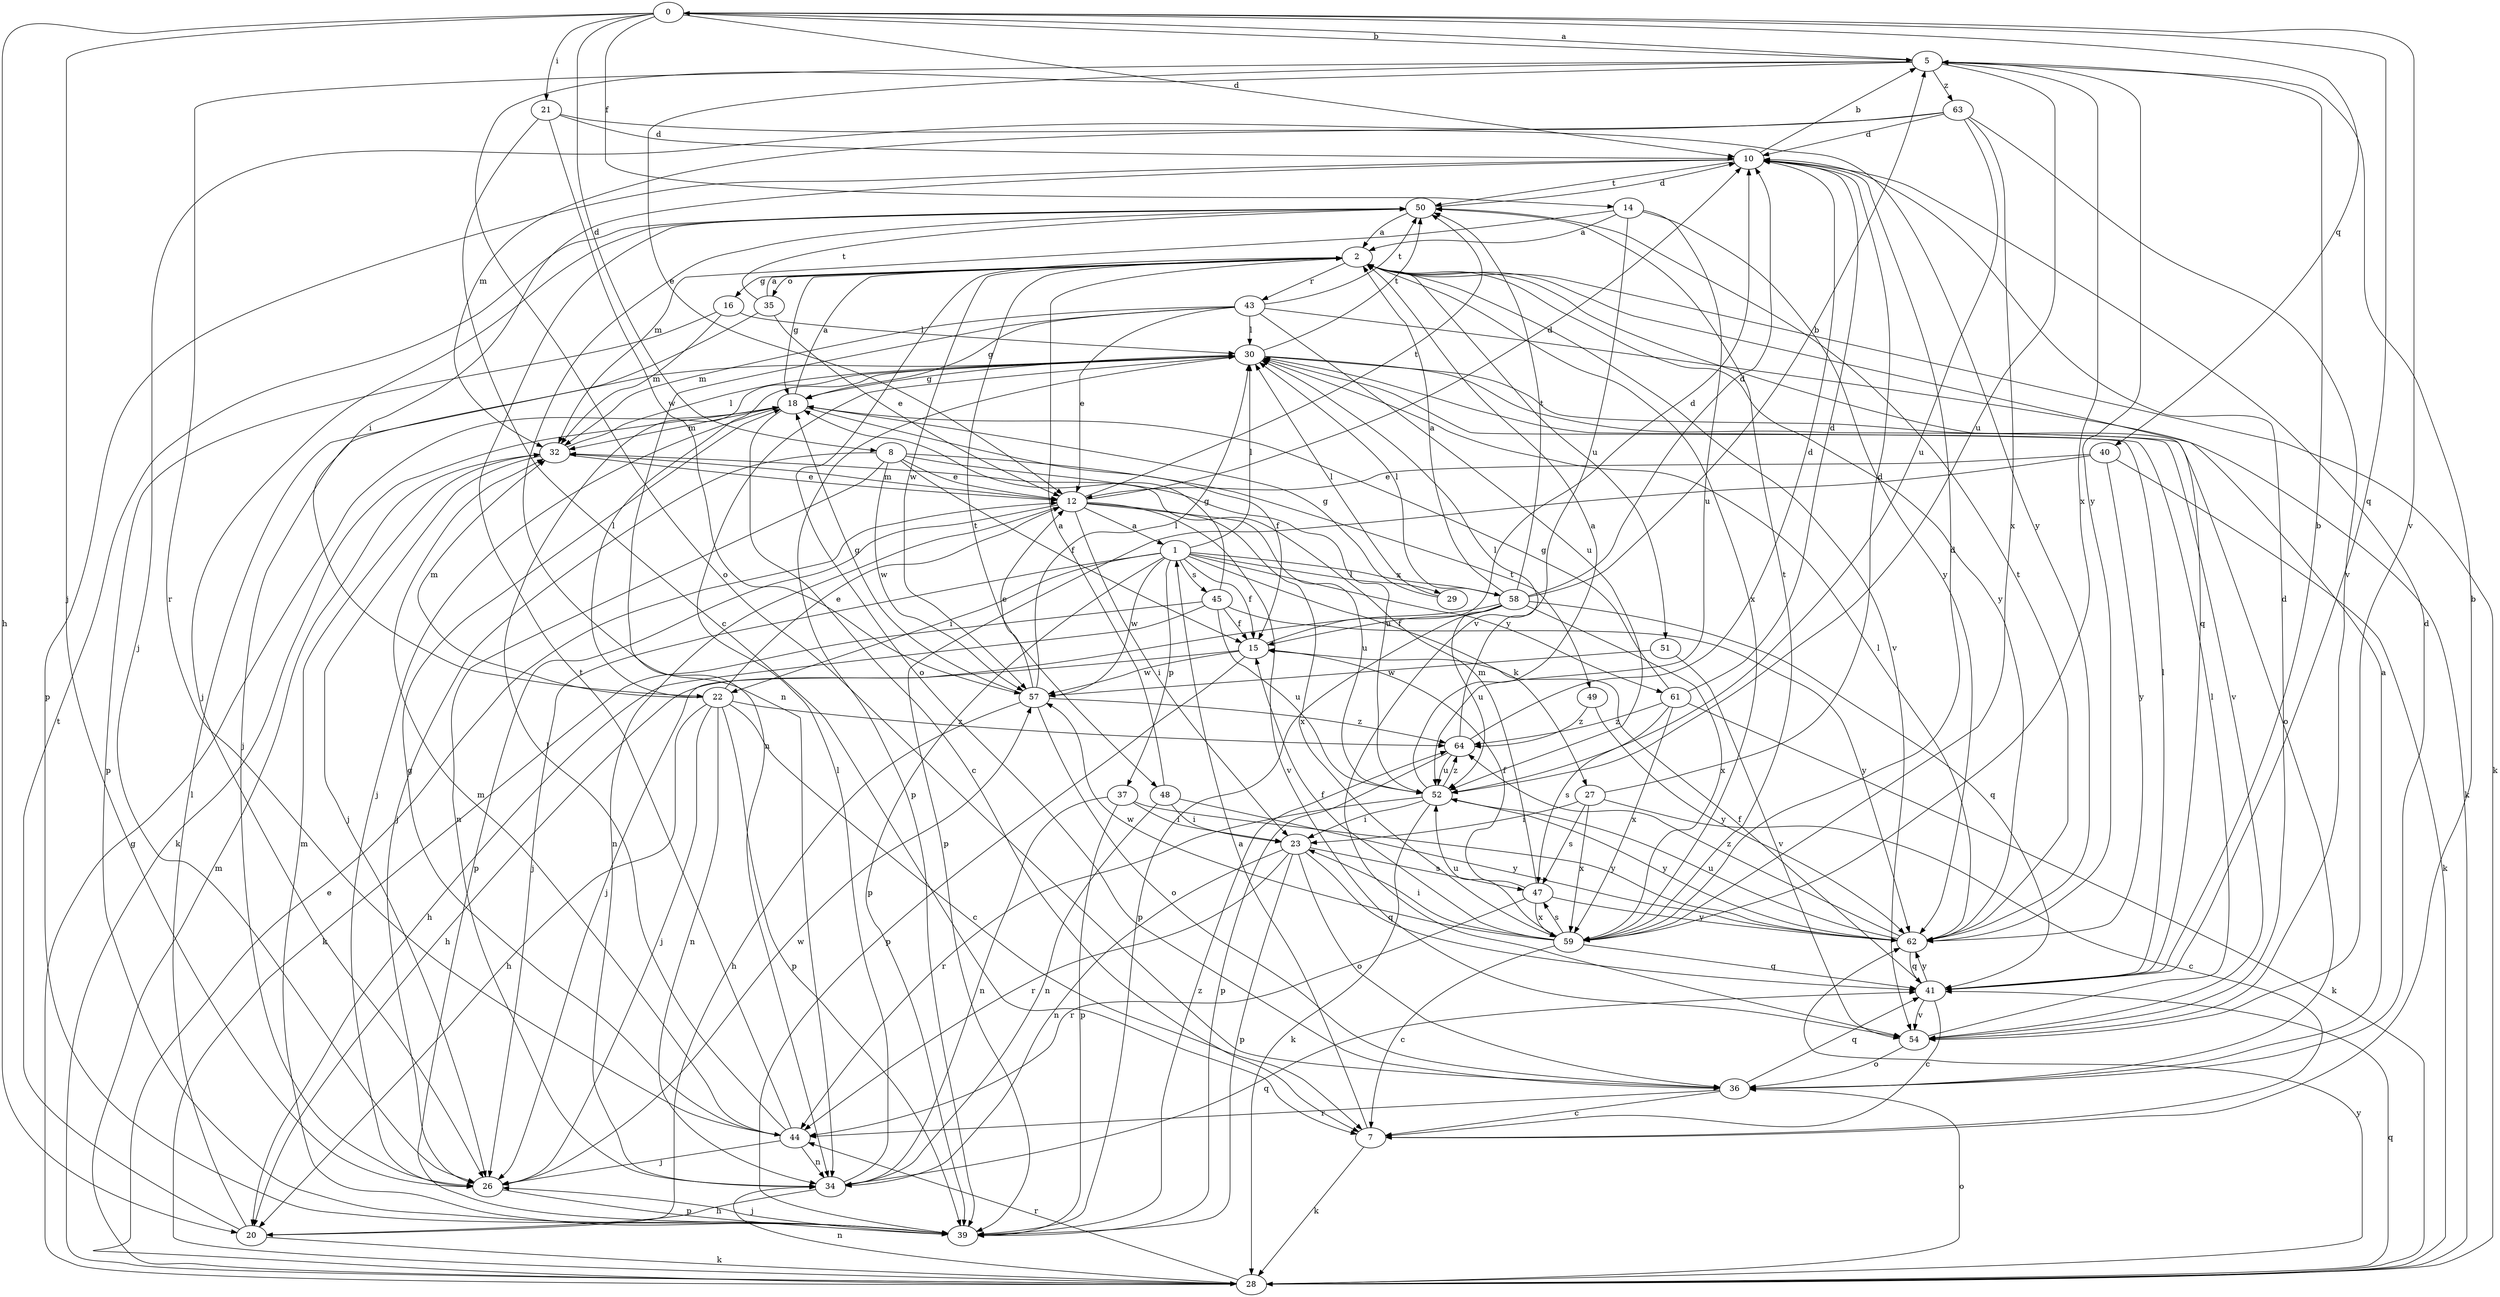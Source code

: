 strict digraph  {
0;
1;
2;
5;
7;
8;
10;
12;
14;
15;
16;
18;
20;
21;
22;
23;
26;
27;
28;
29;
30;
32;
34;
35;
36;
37;
39;
40;
41;
43;
44;
45;
47;
48;
49;
50;
51;
52;
54;
57;
58;
59;
61;
62;
63;
64;
0 -> 5  [label=b];
0 -> 8  [label=d];
0 -> 10  [label=d];
0 -> 14  [label=f];
0 -> 20  [label=h];
0 -> 21  [label=i];
0 -> 26  [label=j];
0 -> 40  [label=q];
0 -> 41  [label=q];
0 -> 54  [label=v];
1 -> 15  [label=f];
1 -> 22  [label=i];
1 -> 26  [label=j];
1 -> 27  [label=k];
1 -> 29  [label=l];
1 -> 30  [label=l];
1 -> 37  [label=p];
1 -> 39  [label=p];
1 -> 45  [label=s];
1 -> 57  [label=w];
1 -> 58  [label=x];
1 -> 61  [label=y];
2 -> 16  [label=g];
2 -> 18  [label=g];
2 -> 28  [label=k];
2 -> 35  [label=o];
2 -> 36  [label=o];
2 -> 41  [label=q];
2 -> 43  [label=r];
2 -> 48  [label=t];
2 -> 51  [label=u];
2 -> 54  [label=v];
2 -> 57  [label=w];
2 -> 59  [label=x];
2 -> 62  [label=y];
5 -> 0  [label=a];
5 -> 12  [label=e];
5 -> 36  [label=o];
5 -> 44  [label=r];
5 -> 52  [label=u];
5 -> 59  [label=x];
5 -> 62  [label=y];
5 -> 63  [label=z];
7 -> 1  [label=a];
7 -> 5  [label=b];
7 -> 28  [label=k];
8 -> 12  [label=e];
8 -> 15  [label=f];
8 -> 26  [label=j];
8 -> 34  [label=n];
8 -> 49  [label=t];
8 -> 52  [label=u];
8 -> 57  [label=w];
10 -> 5  [label=b];
10 -> 22  [label=i];
10 -> 39  [label=p];
10 -> 50  [label=t];
12 -> 1  [label=a];
12 -> 10  [label=d];
12 -> 23  [label=i];
12 -> 32  [label=m];
12 -> 34  [label=n];
12 -> 39  [label=p];
12 -> 50  [label=t];
12 -> 52  [label=u];
12 -> 54  [label=v];
12 -> 59  [label=x];
14 -> 2  [label=a];
14 -> 32  [label=m];
14 -> 52  [label=u];
14 -> 54  [label=v];
14 -> 62  [label=y];
15 -> 10  [label=d];
15 -> 20  [label=h];
15 -> 39  [label=p];
15 -> 57  [label=w];
16 -> 30  [label=l];
16 -> 32  [label=m];
16 -> 39  [label=p];
18 -> 2  [label=a];
18 -> 7  [label=c];
18 -> 15  [label=f];
18 -> 26  [label=j];
18 -> 28  [label=k];
18 -> 32  [label=m];
20 -> 28  [label=k];
20 -> 30  [label=l];
20 -> 50  [label=t];
21 -> 7  [label=c];
21 -> 10  [label=d];
21 -> 57  [label=w];
21 -> 62  [label=y];
22 -> 7  [label=c];
22 -> 12  [label=e];
22 -> 20  [label=h];
22 -> 26  [label=j];
22 -> 30  [label=l];
22 -> 32  [label=m];
22 -> 34  [label=n];
22 -> 39  [label=p];
22 -> 64  [label=z];
23 -> 34  [label=n];
23 -> 36  [label=o];
23 -> 39  [label=p];
23 -> 41  [label=q];
23 -> 44  [label=r];
23 -> 47  [label=s];
26 -> 39  [label=p];
26 -> 57  [label=w];
27 -> 7  [label=c];
27 -> 10  [label=d];
27 -> 23  [label=i];
27 -> 47  [label=s];
27 -> 59  [label=x];
28 -> 12  [label=e];
28 -> 18  [label=g];
28 -> 32  [label=m];
28 -> 34  [label=n];
28 -> 36  [label=o];
28 -> 41  [label=q];
28 -> 44  [label=r];
28 -> 62  [label=y];
29 -> 18  [label=g];
29 -> 30  [label=l];
30 -> 18  [label=g];
30 -> 36  [label=o];
30 -> 39  [label=p];
30 -> 50  [label=t];
30 -> 54  [label=v];
32 -> 12  [label=e];
32 -> 26  [label=j];
32 -> 30  [label=l];
34 -> 20  [label=h];
34 -> 30  [label=l];
34 -> 41  [label=q];
35 -> 2  [label=a];
35 -> 12  [label=e];
35 -> 26  [label=j];
35 -> 50  [label=t];
36 -> 2  [label=a];
36 -> 7  [label=c];
36 -> 10  [label=d];
36 -> 41  [label=q];
36 -> 44  [label=r];
37 -> 23  [label=i];
37 -> 34  [label=n];
37 -> 39  [label=p];
37 -> 62  [label=y];
39 -> 26  [label=j];
39 -> 32  [label=m];
39 -> 64  [label=z];
40 -> 12  [label=e];
40 -> 28  [label=k];
40 -> 39  [label=p];
40 -> 62  [label=y];
41 -> 5  [label=b];
41 -> 7  [label=c];
41 -> 15  [label=f];
41 -> 30  [label=l];
41 -> 54  [label=v];
41 -> 62  [label=y];
43 -> 12  [label=e];
43 -> 18  [label=g];
43 -> 28  [label=k];
43 -> 30  [label=l];
43 -> 32  [label=m];
43 -> 34  [label=n];
43 -> 50  [label=t];
43 -> 52  [label=u];
44 -> 18  [label=g];
44 -> 26  [label=j];
44 -> 30  [label=l];
44 -> 32  [label=m];
44 -> 34  [label=n];
44 -> 50  [label=t];
45 -> 15  [label=f];
45 -> 18  [label=g];
45 -> 20  [label=h];
45 -> 28  [label=k];
45 -> 52  [label=u];
45 -> 62  [label=y];
47 -> 15  [label=f];
47 -> 32  [label=m];
47 -> 44  [label=r];
47 -> 59  [label=x];
47 -> 62  [label=y];
48 -> 2  [label=a];
48 -> 23  [label=i];
48 -> 34  [label=n];
48 -> 62  [label=y];
49 -> 62  [label=y];
49 -> 64  [label=z];
50 -> 2  [label=a];
50 -> 10  [label=d];
50 -> 26  [label=j];
50 -> 34  [label=n];
51 -> 54  [label=v];
51 -> 57  [label=w];
52 -> 2  [label=a];
52 -> 23  [label=i];
52 -> 28  [label=k];
52 -> 44  [label=r];
52 -> 62  [label=y];
52 -> 64  [label=z];
54 -> 10  [label=d];
54 -> 30  [label=l];
54 -> 36  [label=o];
57 -> 12  [label=e];
57 -> 18  [label=g];
57 -> 20  [label=h];
57 -> 30  [label=l];
57 -> 36  [label=o];
57 -> 64  [label=z];
58 -> 2  [label=a];
58 -> 5  [label=b];
58 -> 10  [label=d];
58 -> 15  [label=f];
58 -> 26  [label=j];
58 -> 30  [label=l];
58 -> 39  [label=p];
58 -> 41  [label=q];
58 -> 50  [label=t];
58 -> 52  [label=u];
58 -> 59  [label=x];
59 -> 7  [label=c];
59 -> 10  [label=d];
59 -> 15  [label=f];
59 -> 23  [label=i];
59 -> 41  [label=q];
59 -> 47  [label=s];
59 -> 50  [label=t];
59 -> 52  [label=u];
59 -> 57  [label=w];
61 -> 10  [label=d];
61 -> 18  [label=g];
61 -> 28  [label=k];
61 -> 47  [label=s];
61 -> 59  [label=x];
61 -> 64  [label=z];
62 -> 30  [label=l];
62 -> 41  [label=q];
62 -> 50  [label=t];
62 -> 52  [label=u];
62 -> 64  [label=z];
63 -> 10  [label=d];
63 -> 26  [label=j];
63 -> 32  [label=m];
63 -> 52  [label=u];
63 -> 54  [label=v];
63 -> 59  [label=x];
64 -> 10  [label=d];
64 -> 30  [label=l];
64 -> 39  [label=p];
64 -> 52  [label=u];
}
